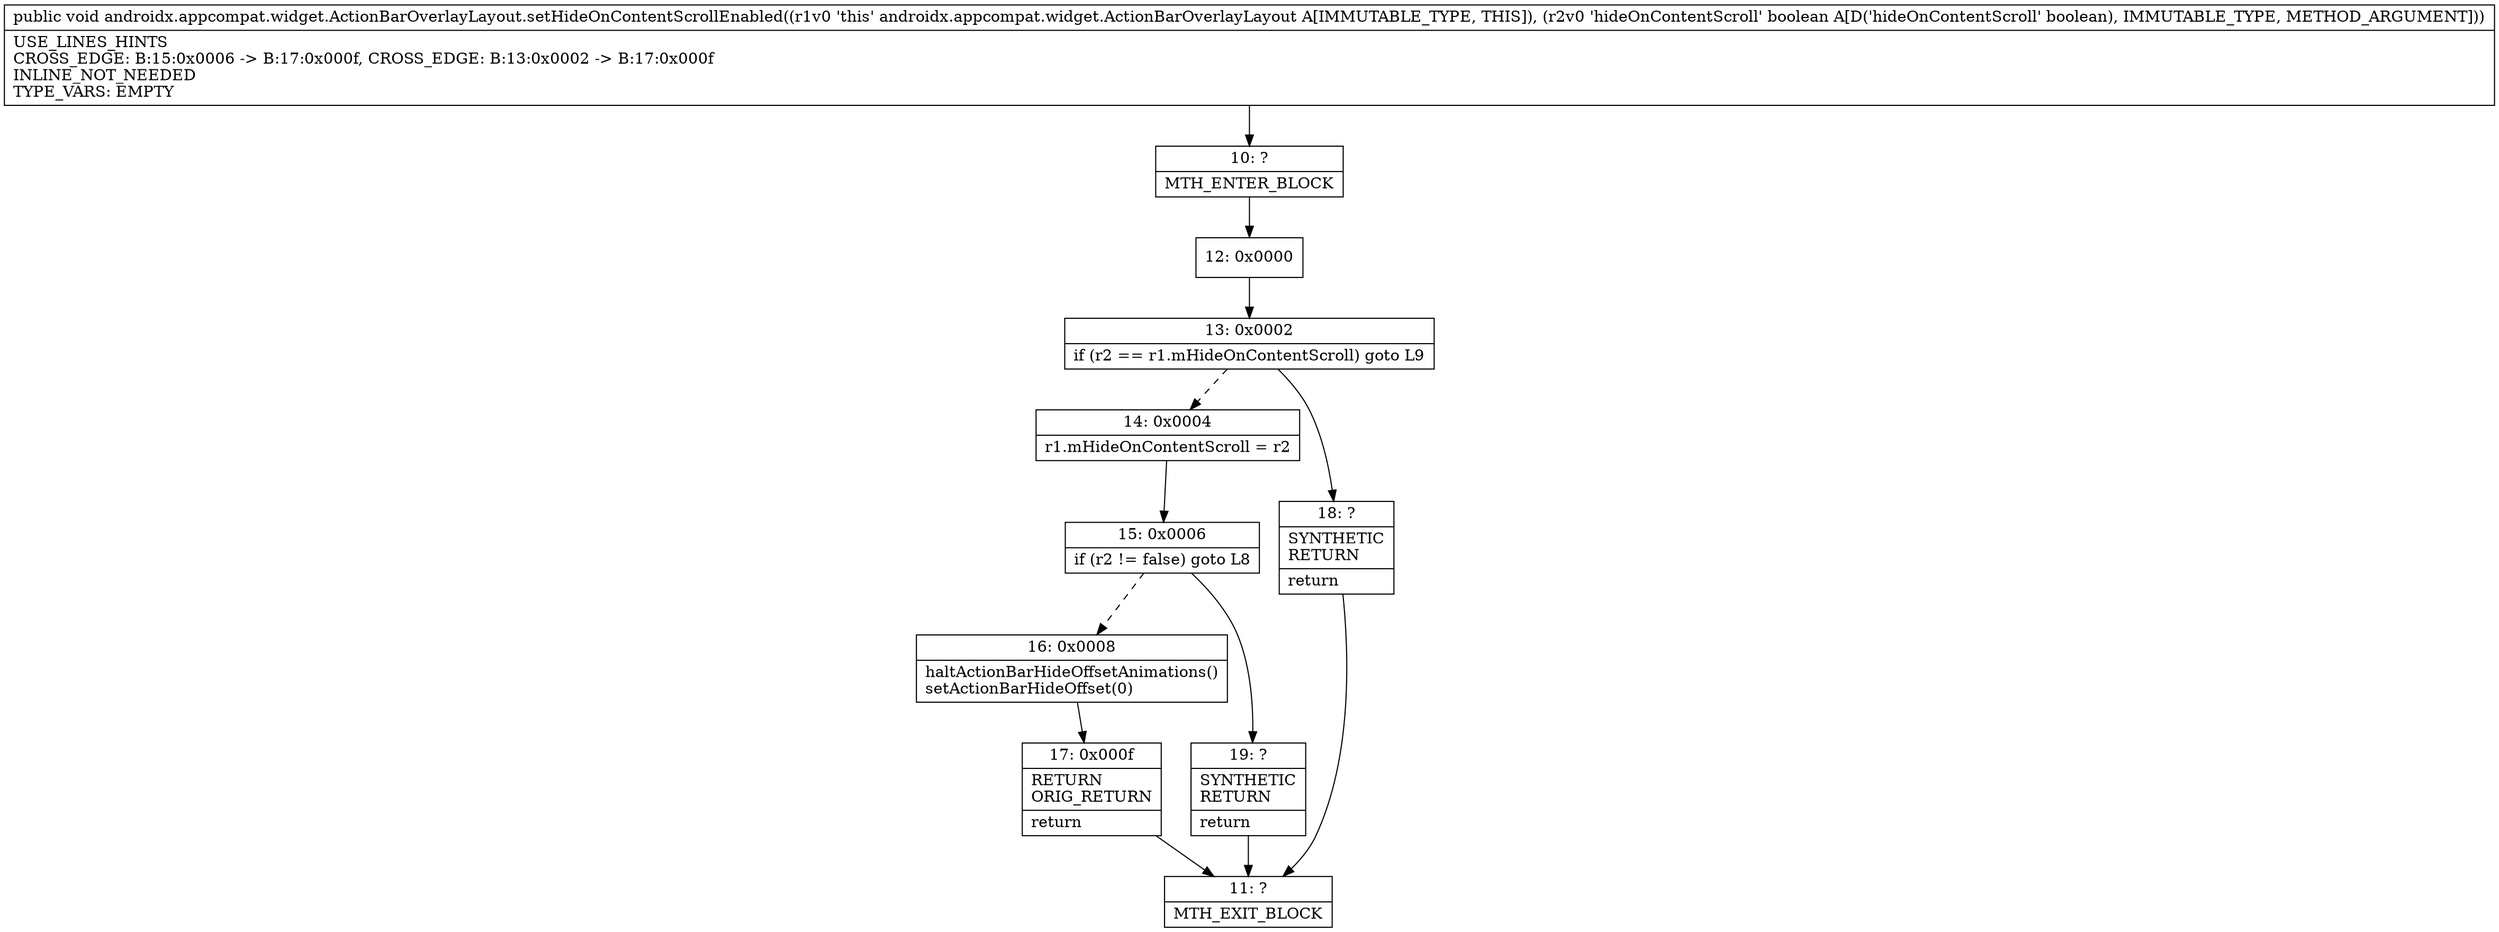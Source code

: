 digraph "CFG forandroidx.appcompat.widget.ActionBarOverlayLayout.setHideOnContentScrollEnabled(Z)V" {
Node_10 [shape=record,label="{10\:\ ?|MTH_ENTER_BLOCK\l}"];
Node_12 [shape=record,label="{12\:\ 0x0000}"];
Node_13 [shape=record,label="{13\:\ 0x0002|if (r2 == r1.mHideOnContentScroll) goto L9\l}"];
Node_14 [shape=record,label="{14\:\ 0x0004|r1.mHideOnContentScroll = r2\l}"];
Node_15 [shape=record,label="{15\:\ 0x0006|if (r2 != false) goto L8\l}"];
Node_16 [shape=record,label="{16\:\ 0x0008|haltActionBarHideOffsetAnimations()\lsetActionBarHideOffset(0)\l}"];
Node_17 [shape=record,label="{17\:\ 0x000f|RETURN\lORIG_RETURN\l|return\l}"];
Node_11 [shape=record,label="{11\:\ ?|MTH_EXIT_BLOCK\l}"];
Node_19 [shape=record,label="{19\:\ ?|SYNTHETIC\lRETURN\l|return\l}"];
Node_18 [shape=record,label="{18\:\ ?|SYNTHETIC\lRETURN\l|return\l}"];
MethodNode[shape=record,label="{public void androidx.appcompat.widget.ActionBarOverlayLayout.setHideOnContentScrollEnabled((r1v0 'this' androidx.appcompat.widget.ActionBarOverlayLayout A[IMMUTABLE_TYPE, THIS]), (r2v0 'hideOnContentScroll' boolean A[D('hideOnContentScroll' boolean), IMMUTABLE_TYPE, METHOD_ARGUMENT]))  | USE_LINES_HINTS\lCROSS_EDGE: B:15:0x0006 \-\> B:17:0x000f, CROSS_EDGE: B:13:0x0002 \-\> B:17:0x000f\lINLINE_NOT_NEEDED\lTYPE_VARS: EMPTY\l}"];
MethodNode -> Node_10;Node_10 -> Node_12;
Node_12 -> Node_13;
Node_13 -> Node_14[style=dashed];
Node_13 -> Node_18;
Node_14 -> Node_15;
Node_15 -> Node_16[style=dashed];
Node_15 -> Node_19;
Node_16 -> Node_17;
Node_17 -> Node_11;
Node_19 -> Node_11;
Node_18 -> Node_11;
}

